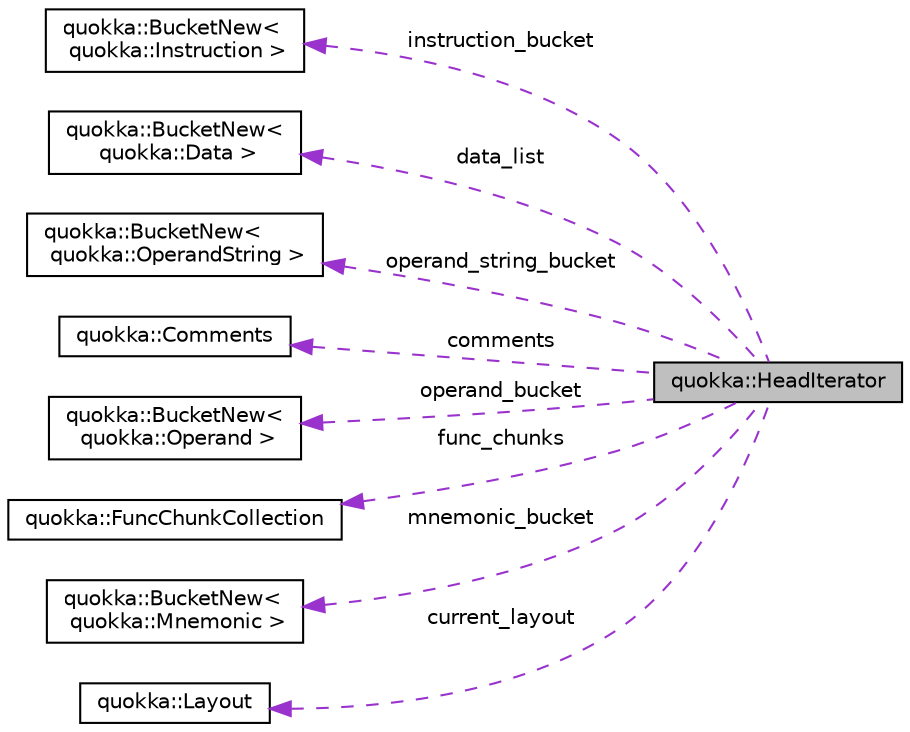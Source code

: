digraph "quokka::HeadIterator"
{
 // LATEX_PDF_SIZE
  edge [fontname="Helvetica",fontsize="10",labelfontname="Helvetica",labelfontsize="10"];
  node [fontname="Helvetica",fontsize="10",shape=record];
  rankdir="LR";
  Node1 [label="quokka::HeadIterator",height=0.2,width=0.4,color="black", fillcolor="grey75", style="filled", fontcolor="black",tooltip=" "];
  Node2 -> Node1 [dir="back",color="darkorchid3",fontsize="10",style="dashed",label=" instruction_bucket" ,fontname="Helvetica"];
  Node2 [label="quokka::BucketNew\<\l quokka::Instruction \>",height=0.2,width=0.4,color="black", fillcolor="white", style="filled",URL="$classquokka_1_1BucketNew.html",tooltip=" "];
  Node3 -> Node1 [dir="back",color="darkorchid3",fontsize="10",style="dashed",label=" data_list" ,fontname="Helvetica"];
  Node3 [label="quokka::BucketNew\<\l quokka::Data \>",height=0.2,width=0.4,color="black", fillcolor="white", style="filled",URL="$classquokka_1_1BucketNew.html",tooltip=" "];
  Node4 -> Node1 [dir="back",color="darkorchid3",fontsize="10",style="dashed",label=" operand_string_bucket" ,fontname="Helvetica"];
  Node4 [label="quokka::BucketNew\<\l quokka::OperandString \>",height=0.2,width=0.4,color="black", fillcolor="white", style="filled",URL="$classquokka_1_1BucketNew.html",tooltip=" "];
  Node5 -> Node1 [dir="back",color="darkorchid3",fontsize="10",style="dashed",label=" comments" ,fontname="Helvetica"];
  Node5 [label="quokka::Comments",height=0.2,width=0.4,color="black", fillcolor="white", style="filled",URL="$classquokka_1_1Comments.html",tooltip=" "];
  Node6 -> Node1 [dir="back",color="darkorchid3",fontsize="10",style="dashed",label=" operand_bucket" ,fontname="Helvetica"];
  Node6 [label="quokka::BucketNew\<\l quokka::Operand \>",height=0.2,width=0.4,color="black", fillcolor="white", style="filled",URL="$classquokka_1_1BucketNew.html",tooltip=" "];
  Node7 -> Node1 [dir="back",color="darkorchid3",fontsize="10",style="dashed",label=" func_chunks" ,fontname="Helvetica"];
  Node7 [label="quokka::FuncChunkCollection",height=0.2,width=0.4,color="black", fillcolor="white", style="filled",URL="$classquokka_1_1FuncChunkCollection.html",tooltip=" "];
  Node8 -> Node1 [dir="back",color="darkorchid3",fontsize="10",style="dashed",label=" mnemonic_bucket" ,fontname="Helvetica"];
  Node8 [label="quokka::BucketNew\<\l quokka::Mnemonic \>",height=0.2,width=0.4,color="black", fillcolor="white", style="filled",URL="$classquokka_1_1BucketNew.html",tooltip=" "];
  Node9 -> Node1 [dir="back",color="darkorchid3",fontsize="10",style="dashed",label=" current_layout" ,fontname="Helvetica"];
  Node9 [label="quokka::Layout",height=0.2,width=0.4,color="black", fillcolor="white", style="filled",URL="$structquokka_1_1Layout.html",tooltip=" "];
}
